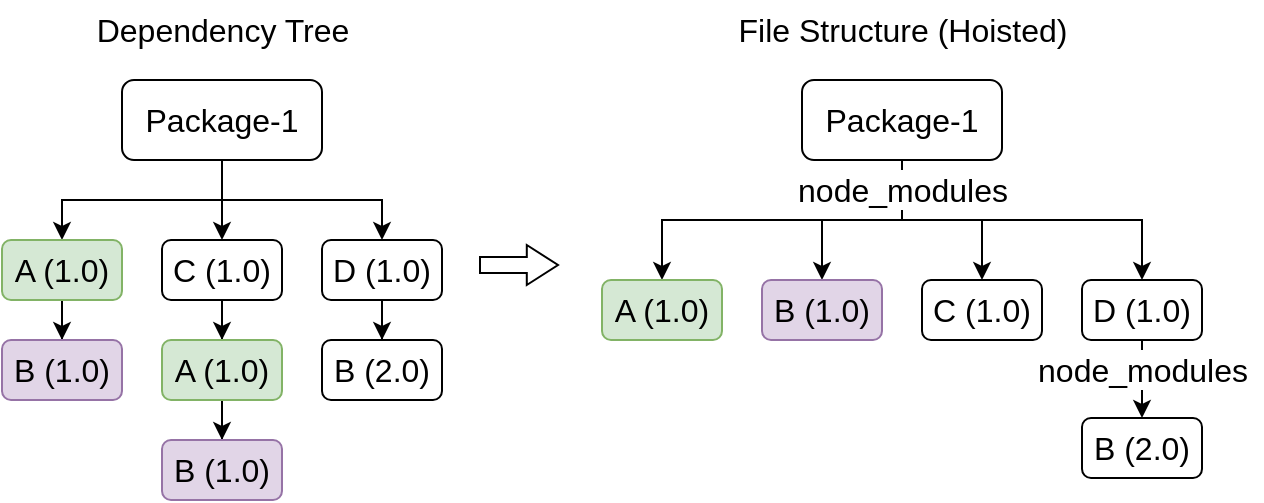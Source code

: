 <mxfile version="20.8.10" type="device"><diagram name="페이지-1" id="MnSMI4J8XEUYfJoqTACl"><mxGraphModel dx="734" dy="479" grid="1" gridSize="10" guides="1" tooltips="1" connect="1" arrows="1" fold="1" page="1" pageScale="1" pageWidth="827" pageHeight="1169" math="0" shadow="0"><root><mxCell id="0"/><mxCell id="1" parent="0"/><mxCell id="DfXaJ1TNuztrBgiMlkXD-32" style="edgeStyle=orthogonalEdgeStyle;rounded=0;orthogonalLoop=1;jettySize=auto;html=1;entryX=0.5;entryY=0;entryDx=0;entryDy=0;fontSize=16;exitX=0.5;exitY=1;exitDx=0;exitDy=0;" edge="1" parent="1" source="DfXaJ1TNuztrBgiMlkXD-1" target="DfXaJ1TNuztrBgiMlkXD-2"><mxGeometry relative="1" as="geometry"><Array as="points"><mxPoint x="280" y="300"/><mxPoint x="200" y="300"/></Array></mxGeometry></mxCell><mxCell id="DfXaJ1TNuztrBgiMlkXD-85" style="edgeStyle=orthogonalEdgeStyle;rounded=0;orthogonalLoop=1;jettySize=auto;html=1;entryX=0.5;entryY=0;entryDx=0;entryDy=0;fontSize=16;" edge="1" parent="1" source="DfXaJ1TNuztrBgiMlkXD-1" target="DfXaJ1TNuztrBgiMlkXD-29"><mxGeometry relative="1" as="geometry"/></mxCell><mxCell id="DfXaJ1TNuztrBgiMlkXD-86" style="edgeStyle=orthogonalEdgeStyle;rounded=0;orthogonalLoop=1;jettySize=auto;html=1;entryX=0.5;entryY=0;entryDx=0;entryDy=0;fontSize=16;" edge="1" parent="1" source="DfXaJ1TNuztrBgiMlkXD-1" target="DfXaJ1TNuztrBgiMlkXD-37"><mxGeometry relative="1" as="geometry"/></mxCell><mxCell id="DfXaJ1TNuztrBgiMlkXD-1" value="&lt;font style=&quot;font-size: 16px;&quot;&gt;Package-1&lt;/font&gt;" style="rounded=1;whiteSpace=wrap;html=1;" vertex="1" parent="1"><mxGeometry x="230" y="240" width="100" height="40" as="geometry"/></mxCell><mxCell id="DfXaJ1TNuztrBgiMlkXD-9" value="" style="edgeStyle=orthogonalEdgeStyle;rounded=0;orthogonalLoop=1;jettySize=auto;html=1;fontSize=16;" edge="1" parent="1" source="DfXaJ1TNuztrBgiMlkXD-2" target="DfXaJ1TNuztrBgiMlkXD-8"><mxGeometry relative="1" as="geometry"/></mxCell><mxCell id="DfXaJ1TNuztrBgiMlkXD-2" value="&lt;font style=&quot;font-size: 16px;&quot;&gt;A (1.0)&lt;/font&gt;" style="rounded=1;whiteSpace=wrap;html=1;fillColor=#d5e8d4;strokeColor=#82b366;" vertex="1" parent="1"><mxGeometry x="170" y="320" width="60" height="30" as="geometry"/></mxCell><mxCell id="DfXaJ1TNuztrBgiMlkXD-8" value="&lt;font style=&quot;font-size: 16px;&quot;&gt;B (1.0)&lt;/font&gt;" style="rounded=1;whiteSpace=wrap;html=1;fillColor=#e1d5e7;strokeColor=#9673a6;" vertex="1" parent="1"><mxGeometry x="170" y="370" width="60" height="30" as="geometry"/></mxCell><mxCell id="DfXaJ1TNuztrBgiMlkXD-82" style="edgeStyle=orthogonalEdgeStyle;rounded=0;orthogonalLoop=1;jettySize=auto;html=1;entryX=0.5;entryY=0;entryDx=0;entryDy=0;fontSize=16;" edge="1" parent="1" source="DfXaJ1TNuztrBgiMlkXD-29" target="DfXaJ1TNuztrBgiMlkXD-80"><mxGeometry relative="1" as="geometry"/></mxCell><mxCell id="DfXaJ1TNuztrBgiMlkXD-29" value="&lt;font style=&quot;font-size: 16px;&quot;&gt;C (1.0)&lt;/font&gt;" style="rounded=1;whiteSpace=wrap;html=1;" vertex="1" parent="1"><mxGeometry x="250" y="320" width="60" height="30" as="geometry"/></mxCell><mxCell id="DfXaJ1TNuztrBgiMlkXD-84" style="edgeStyle=orthogonalEdgeStyle;rounded=0;orthogonalLoop=1;jettySize=auto;html=1;entryX=0.5;entryY=0;entryDx=0;entryDy=0;fontSize=16;" edge="1" parent="1" source="DfXaJ1TNuztrBgiMlkXD-37" target="DfXaJ1TNuztrBgiMlkXD-83"><mxGeometry relative="1" as="geometry"/></mxCell><mxCell id="DfXaJ1TNuztrBgiMlkXD-37" value="&lt;font style=&quot;font-size: 16px;&quot;&gt;D (1.0)&lt;/font&gt;" style="rounded=1;whiteSpace=wrap;html=1;" vertex="1" parent="1"><mxGeometry x="330" y="320" width="60" height="30" as="geometry"/></mxCell><mxCell id="DfXaJ1TNuztrBgiMlkXD-40" value="Dependency Tree" style="text;html=1;align=center;verticalAlign=middle;resizable=0;points=[];autosize=1;strokeColor=none;fillColor=none;fontSize=16;" vertex="1" parent="1"><mxGeometry x="205" y="200" width="150" height="30" as="geometry"/></mxCell><mxCell id="DfXaJ1TNuztrBgiMlkXD-57" value="" style="shape=singleArrow;whiteSpace=wrap;html=1;arrowWidth=0.4;arrowSize=0.4;fontSize=16;" vertex="1" parent="1"><mxGeometry x="409" y="322.5" width="39" height="20" as="geometry"/></mxCell><mxCell id="DfXaJ1TNuztrBgiMlkXD-79" value="" style="edgeStyle=orthogonalEdgeStyle;rounded=0;orthogonalLoop=1;jettySize=auto;html=1;fontSize=16;" edge="1" parent="1" source="DfXaJ1TNuztrBgiMlkXD-80" target="DfXaJ1TNuztrBgiMlkXD-81"><mxGeometry relative="1" as="geometry"/></mxCell><mxCell id="DfXaJ1TNuztrBgiMlkXD-80" value="&lt;font style=&quot;font-size: 16px;&quot;&gt;A (1.0)&lt;/font&gt;" style="rounded=1;whiteSpace=wrap;html=1;fillColor=#d5e8d4;strokeColor=#82b366;" vertex="1" parent="1"><mxGeometry x="250" y="370" width="60" height="30" as="geometry"/></mxCell><mxCell id="DfXaJ1TNuztrBgiMlkXD-81" value="&lt;font style=&quot;font-size: 16px;&quot;&gt;B (1.0)&lt;/font&gt;" style="rounded=1;whiteSpace=wrap;html=1;fillColor=#e1d5e7;strokeColor=#9673a6;" vertex="1" parent="1"><mxGeometry x="250" y="420" width="60" height="30" as="geometry"/></mxCell><mxCell id="DfXaJ1TNuztrBgiMlkXD-83" value="&lt;font style=&quot;font-size: 16px;&quot;&gt;B (2.0)&lt;/font&gt;" style="rounded=1;whiteSpace=wrap;html=1;" vertex="1" parent="1"><mxGeometry x="330" y="370" width="60" height="30" as="geometry"/></mxCell><mxCell id="DfXaJ1TNuztrBgiMlkXD-88" style="edgeStyle=orthogonalEdgeStyle;rounded=0;orthogonalLoop=1;jettySize=auto;html=1;entryX=0.5;entryY=0;entryDx=0;entryDy=0;fontSize=16;" edge="1" parent="1" source="DfXaJ1TNuztrBgiMlkXD-90" target="DfXaJ1TNuztrBgiMlkXD-95"><mxGeometry relative="1" as="geometry"/></mxCell><mxCell id="DfXaJ1TNuztrBgiMlkXD-89" style="edgeStyle=orthogonalEdgeStyle;rounded=0;orthogonalLoop=1;jettySize=auto;html=1;entryX=0.5;entryY=0;entryDx=0;entryDy=0;fontSize=16;" edge="1" parent="1" source="DfXaJ1TNuztrBgiMlkXD-90" target="DfXaJ1TNuztrBgiMlkXD-97"><mxGeometry relative="1" as="geometry"/></mxCell><mxCell id="DfXaJ1TNuztrBgiMlkXD-105" style="edgeStyle=orthogonalEdgeStyle;rounded=0;orthogonalLoop=1;jettySize=auto;html=1;entryX=0.5;entryY=0;entryDx=0;entryDy=0;fontSize=16;exitX=0.5;exitY=1;exitDx=0;exitDy=0;" edge="1" parent="1" source="DfXaJ1TNuztrBgiMlkXD-90" target="DfXaJ1TNuztrBgiMlkXD-103"><mxGeometry relative="1" as="geometry"/></mxCell><mxCell id="DfXaJ1TNuztrBgiMlkXD-106" style="edgeStyle=orthogonalEdgeStyle;rounded=0;orthogonalLoop=1;jettySize=auto;html=1;entryX=0.5;entryY=0;entryDx=0;entryDy=0;fontSize=16;exitX=0.5;exitY=1;exitDx=0;exitDy=0;" edge="1" parent="1" source="DfXaJ1TNuztrBgiMlkXD-90" target="DfXaJ1TNuztrBgiMlkXD-92"><mxGeometry relative="1" as="geometry"/></mxCell><mxCell id="DfXaJ1TNuztrBgiMlkXD-90" value="&lt;font style=&quot;font-size: 16px;&quot;&gt;Package-1&lt;/font&gt;" style="rounded=1;whiteSpace=wrap;html=1;" vertex="1" parent="1"><mxGeometry x="570" y="240" width="100" height="40" as="geometry"/></mxCell><mxCell id="DfXaJ1TNuztrBgiMlkXD-92" value="&lt;font style=&quot;font-size: 16px;&quot;&gt;A (1.0)&lt;/font&gt;" style="rounded=1;whiteSpace=wrap;html=1;fillColor=#d5e8d4;strokeColor=#82b366;" vertex="1" parent="1"><mxGeometry x="470" y="340" width="60" height="30" as="geometry"/></mxCell><mxCell id="DfXaJ1TNuztrBgiMlkXD-95" value="&lt;font style=&quot;font-size: 16px;&quot;&gt;B (1.0)&lt;/font&gt;" style="rounded=1;whiteSpace=wrap;html=1;fillColor=#e1d5e7;strokeColor=#9673a6;" vertex="1" parent="1"><mxGeometry x="550" y="340" width="60" height="30" as="geometry"/></mxCell><mxCell id="DfXaJ1TNuztrBgiMlkXD-97" value="&lt;font style=&quot;font-size: 16px;&quot;&gt;C (1.0)&lt;/font&gt;" style="rounded=1;whiteSpace=wrap;html=1;" vertex="1" parent="1"><mxGeometry x="630" y="340" width="60" height="30" as="geometry"/></mxCell><mxCell id="DfXaJ1TNuztrBgiMlkXD-98" value="File Structure (Hoisted)" style="text;html=1;align=center;verticalAlign=middle;resizable=0;points=[];autosize=1;strokeColor=none;fillColor=none;fontSize=16;" vertex="1" parent="1"><mxGeometry x="525" y="200" width="190" height="30" as="geometry"/></mxCell><mxCell id="DfXaJ1TNuztrBgiMlkXD-110" style="edgeStyle=orthogonalEdgeStyle;rounded=0;orthogonalLoop=1;jettySize=auto;html=1;entryX=0.5;entryY=0;entryDx=0;entryDy=0;fontSize=16;" edge="1" parent="1" source="DfXaJ1TNuztrBgiMlkXD-103" target="DfXaJ1TNuztrBgiMlkXD-104"><mxGeometry relative="1" as="geometry"/></mxCell><mxCell id="DfXaJ1TNuztrBgiMlkXD-103" value="&lt;font style=&quot;font-size: 16px;&quot;&gt;D (1.0)&lt;/font&gt;" style="rounded=1;whiteSpace=wrap;html=1;" vertex="1" parent="1"><mxGeometry x="710" y="340" width="60" height="30" as="geometry"/></mxCell><mxCell id="DfXaJ1TNuztrBgiMlkXD-104" value="&lt;font style=&quot;font-size: 16px;&quot;&gt;B (2.0)&lt;/font&gt;" style="rounded=1;whiteSpace=wrap;html=1;" vertex="1" parent="1"><mxGeometry x="710" y="409" width="60" height="30" as="geometry"/></mxCell><mxCell id="DfXaJ1TNuztrBgiMlkXD-107" value="node_modules" style="text;html=1;align=center;verticalAlign=middle;resizable=0;points=[];autosize=1;fontSize=16;fillColor=default;spacing=-2;" vertex="1" parent="1"><mxGeometry x="560" y="285" width="120" height="20" as="geometry"/></mxCell><mxCell id="DfXaJ1TNuztrBgiMlkXD-111" value="node_modules" style="text;html=1;align=center;verticalAlign=middle;resizable=0;points=[];autosize=1;fontSize=16;fillColor=default;spacing=-2;" vertex="1" parent="1"><mxGeometry x="680" y="375" width="120" height="20" as="geometry"/></mxCell></root></mxGraphModel></diagram></mxfile>